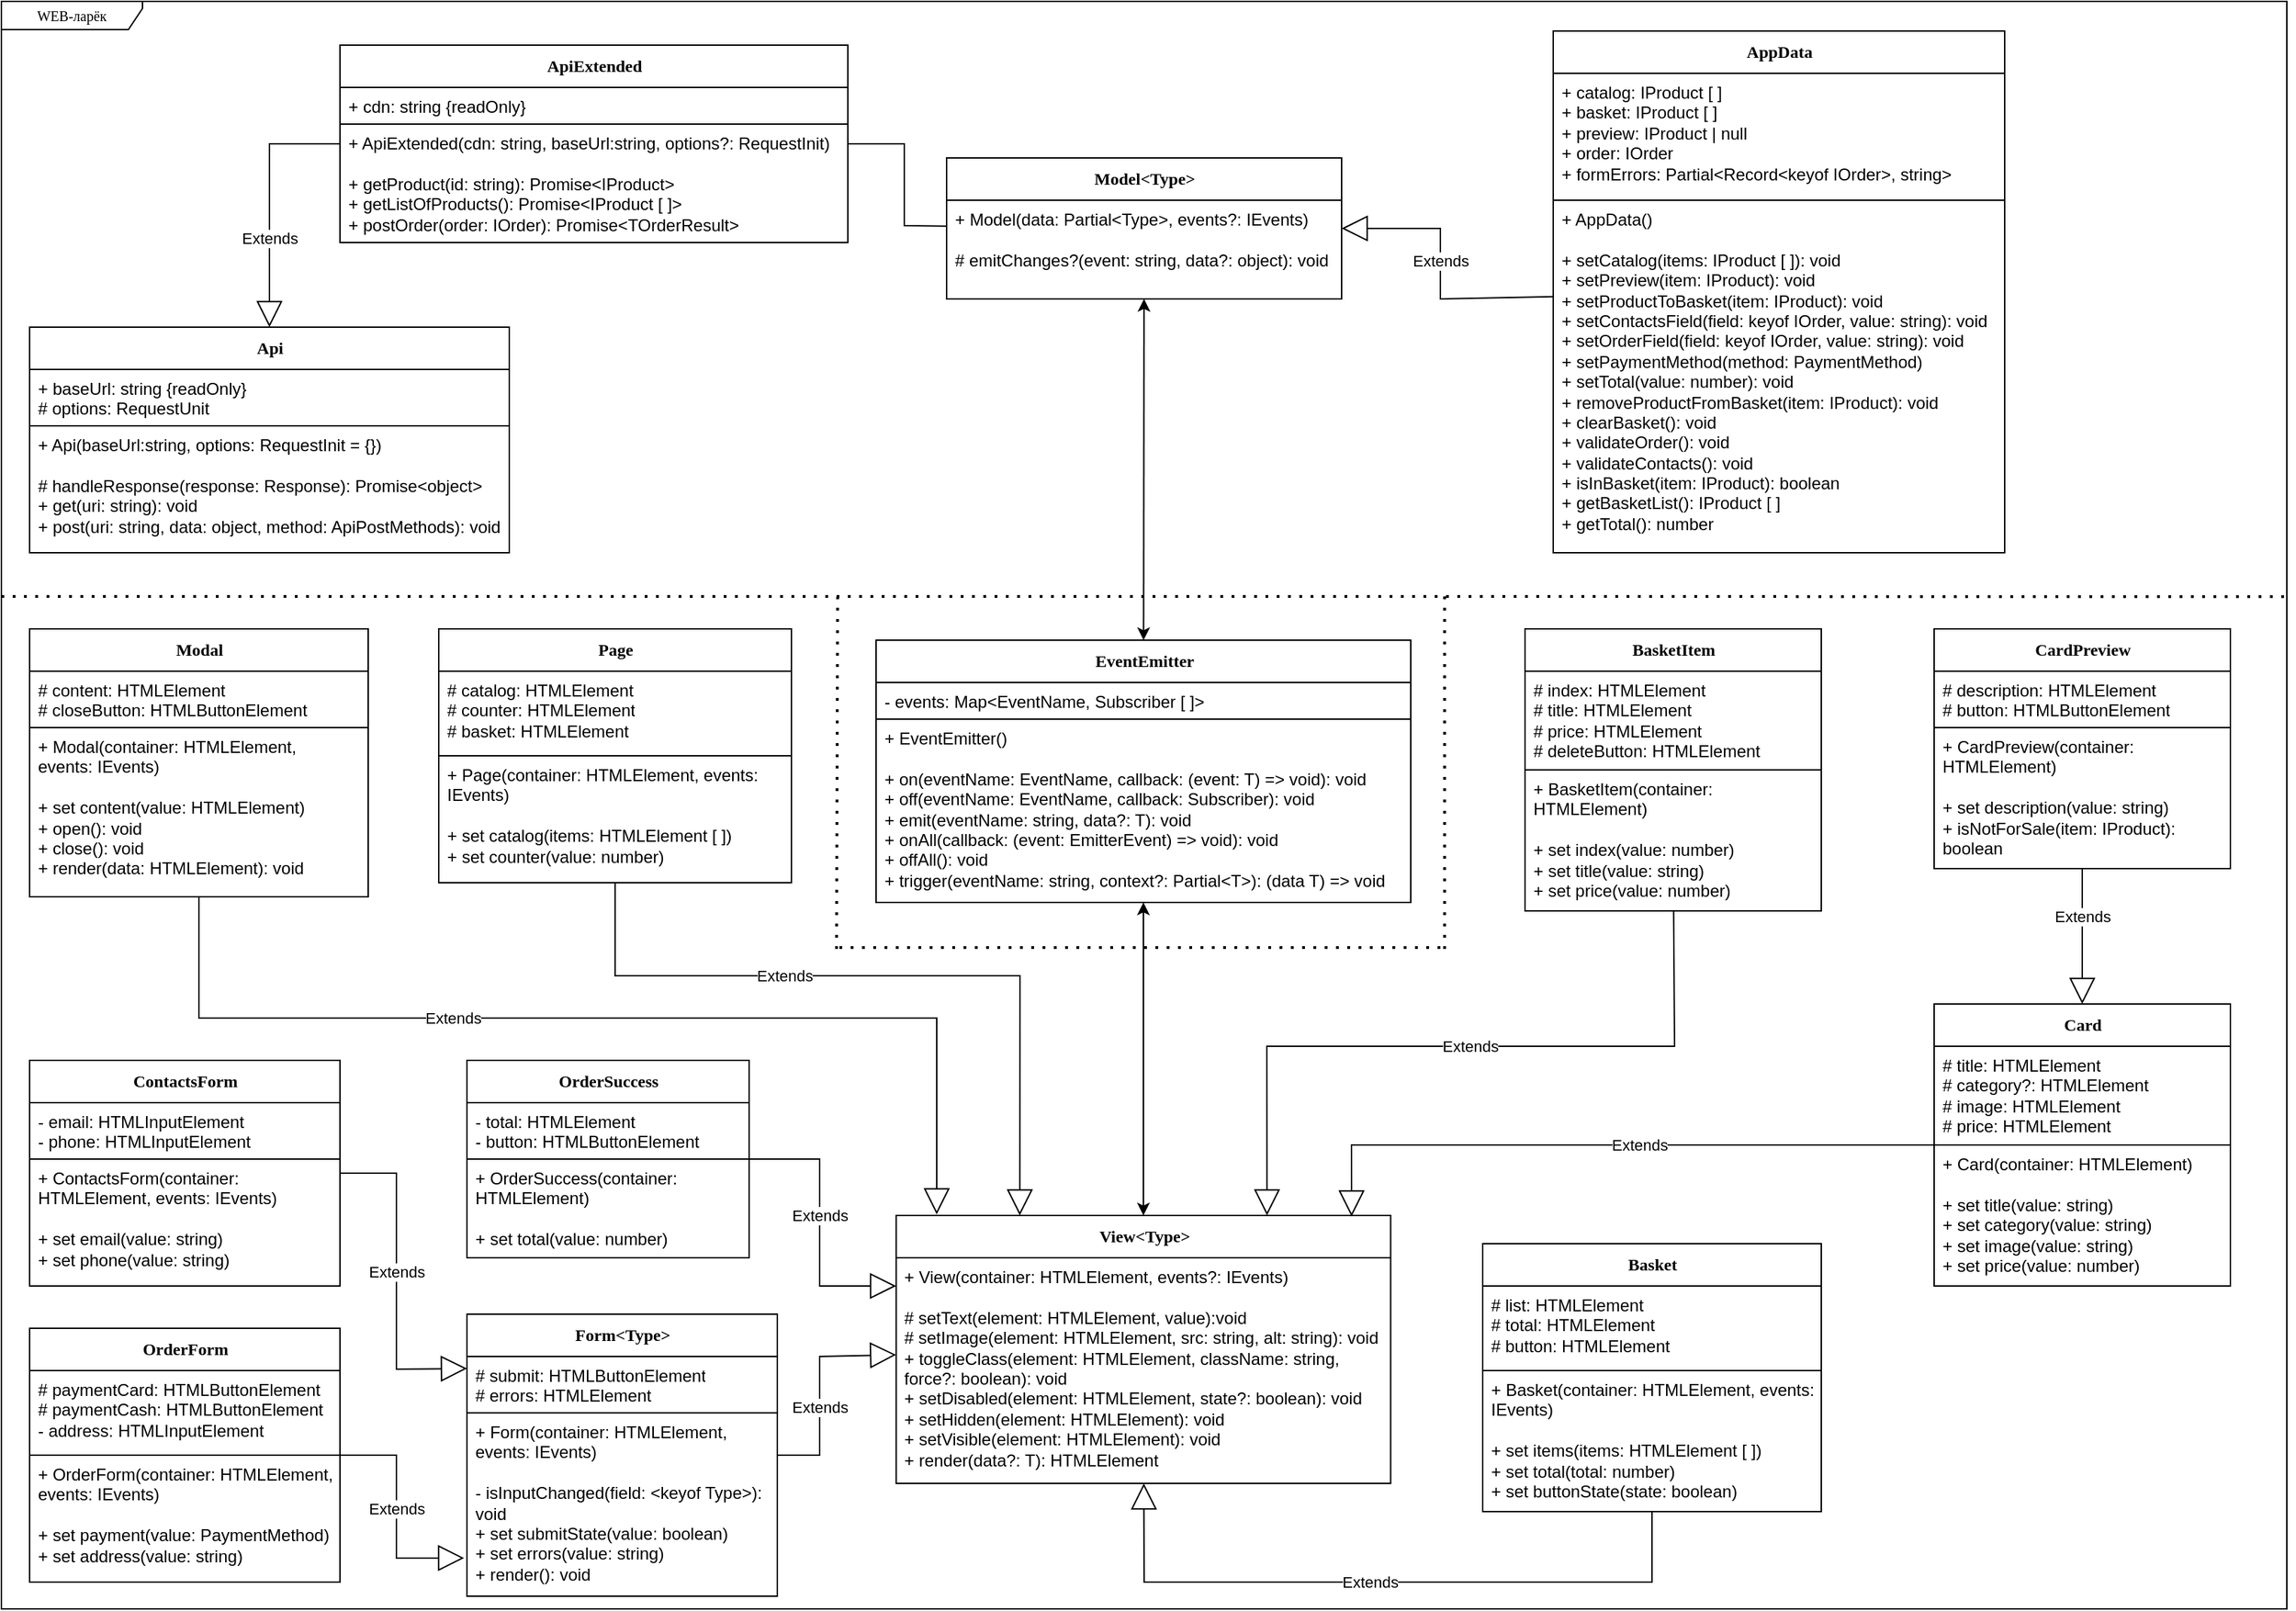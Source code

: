 <mxfile version="26.0.3">
  <diagram name="Page-1" id="c4acf3e9-155e-7222-9cf6-157b1a14988f">
    <mxGraphModel dx="2066" dy="1117" grid="1" gridSize="10" guides="1" tooltips="1" connect="1" arrows="1" fold="1" page="1" pageScale="1" pageWidth="1169" pageHeight="827" background="none" math="0" shadow="0">
      <root>
        <mxCell id="0" />
        <mxCell id="1" parent="0" />
        <mxCell id="17acba5748e5396b-1" value="WEB-ларёк" style="shape=umlFrame;whiteSpace=wrap;html=1;rounded=0;shadow=0;comic=0;labelBackgroundColor=none;strokeWidth=1;fontFamily=Verdana;fontSize=10;align=center;width=100;height=20;" parent="1" vertex="1">
          <mxGeometry x="20" y="29" width="1620" height="1140" as="geometry" />
        </mxCell>
        <mxCell id="s7E4I5nIOTm-5PLSeBIP-10" value="&lt;b&gt;&lt;font style=&quot;font-size: 12px;&quot;&gt;EventEmitter&lt;/font&gt;&lt;/b&gt;" style="swimlane;html=1;fontStyle=0;childLayout=stackLayout;horizontal=1;startSize=30;fillColor=none;horizontalStack=0;resizeParent=1;resizeLast=0;collapsible=1;marginBottom=0;swimlaneFillColor=#ffffff;rounded=0;shadow=0;comic=0;labelBackgroundColor=none;strokeWidth=1;fontFamily=Verdana;fontSize=10;align=center;" parent="1" vertex="1">
          <mxGeometry x="640" y="482" width="379" height="186" as="geometry" />
        </mxCell>
        <mxCell id="s7E4I5nIOTm-5PLSeBIP-11" value="- events: Map&amp;lt;EventName, Subscriber [ ]&amp;gt;&lt;div&gt;&lt;br&gt;&lt;/div&gt;" style="text;html=1;strokeColor=default;fillColor=none;align=left;verticalAlign=top;spacingLeft=4;spacingRight=4;whiteSpace=wrap;overflow=hidden;rotatable=0;points=[[0,0.5],[1,0.5]];portConstraint=eastwest;" parent="s7E4I5nIOTm-5PLSeBIP-10" vertex="1">
          <mxGeometry y="30" width="379" height="26" as="geometry" />
        </mxCell>
        <mxCell id="s7E4I5nIOTm-5PLSeBIP-13" value="&lt;div&gt;+ EventEmitter()&lt;/div&gt;&lt;div&gt;&lt;br&gt;&lt;/div&gt;&lt;div&gt;+ on(eventName: EventName, callback: (event: T) =&amp;gt; void): void&lt;div&gt;+ off(eventName: EventName, callback:&amp;nbsp;&lt;span style=&quot;background-color: transparent; color: light-dark(rgb(0, 0, 0), rgb(255, 255, 255));&quot;&gt;Subscriber&lt;/span&gt;&lt;span style=&quot;background-color: transparent; color: light-dark(rgb(0, 0, 0), rgb(255, 255, 255));&quot;&gt;): void&lt;/span&gt;&lt;/div&gt;&lt;/div&gt;&lt;div&gt;+ emit(eventName: string, data?: T): void&lt;/div&gt;&lt;div&gt;+ onAll(callback: (event: EmitterEvent) =&amp;gt; void): void&lt;/div&gt;&lt;div&gt;+ offAll(): void&lt;/div&gt;&lt;div&gt;+ trigger(eventName: string, context?: Partial&amp;lt;T&amp;gt;): (data T) =&amp;gt; void&lt;/div&gt;" style="text;html=1;strokeColor=none;fillColor=none;align=left;verticalAlign=top;spacingLeft=4;spacingRight=4;whiteSpace=wrap;overflow=hidden;rotatable=0;points=[[0,0.5],[1,0.5]];portConstraint=eastwest;" parent="s7E4I5nIOTm-5PLSeBIP-10" vertex="1">
          <mxGeometry y="56" width="379" height="124" as="geometry" />
        </mxCell>
        <mxCell id="vHZ6u6b2gOhaOpHHtNum-1" value="&lt;b&gt;&lt;font style=&quot;font-size: 12px;&quot;&gt;Model&amp;lt;Type&amp;gt;&lt;/font&gt;&lt;/b&gt;" style="swimlane;html=1;fontStyle=0;childLayout=stackLayout;horizontal=1;startSize=30;fillColor=none;horizontalStack=0;resizeParent=1;resizeLast=0;collapsible=1;marginBottom=0;swimlaneFillColor=#ffffff;rounded=0;shadow=0;comic=0;labelBackgroundColor=none;strokeWidth=1;fontFamily=Verdana;fontSize=10;align=center;" parent="1" vertex="1">
          <mxGeometry x="690" y="140" width="280" height="100" as="geometry" />
        </mxCell>
        <mxCell id="vHZ6u6b2gOhaOpHHtNum-3" value="&lt;div&gt;+ Model(data: Partial&amp;lt;Type&amp;gt;, events?: IEvents)&lt;/div&gt;&lt;div&gt;&lt;br&gt;&lt;/div&gt;&lt;div&gt;# emitChanges?(event: string, data?: object): void&lt;/div&gt;" style="text;html=1;strokeColor=none;fillColor=none;align=left;verticalAlign=top;spacingLeft=4;spacingRight=4;whiteSpace=wrap;overflow=hidden;rotatable=0;points=[[0,0.5],[1,0.5]];portConstraint=eastwest;" parent="vHZ6u6b2gOhaOpHHtNum-1" vertex="1">
          <mxGeometry y="30" width="280" height="60" as="geometry" />
        </mxCell>
        <mxCell id="vHZ6u6b2gOhaOpHHtNum-4" value="&lt;b&gt;&lt;font style=&quot;font-size: 12px;&quot;&gt;View&amp;lt;Type&amp;gt;&lt;/font&gt;&lt;/b&gt;" style="swimlane;html=1;fontStyle=0;childLayout=stackLayout;horizontal=1;startSize=30;fillColor=none;horizontalStack=0;resizeParent=1;resizeLast=0;collapsible=1;marginBottom=0;swimlaneFillColor=#ffffff;rounded=0;shadow=0;comic=0;labelBackgroundColor=none;strokeWidth=1;fontFamily=Verdana;fontSize=10;align=center;" parent="1" vertex="1">
          <mxGeometry x="654.25" y="890" width="350.5" height="190" as="geometry" />
        </mxCell>
        <mxCell id="vHZ6u6b2gOhaOpHHtNum-6" value="&lt;div&gt;+ View(container: HTMLElement, events?: IEvents&lt;span style=&quot;background-color: transparent; color: light-dark(rgb(0, 0, 0), rgb(255, 255, 255));&quot;&gt;)&lt;/span&gt;&lt;/div&gt;&lt;div&gt;&lt;br&gt;&lt;/div&gt;&lt;div&gt;# setText(element:&amp;nbsp;&lt;span style=&quot;background-color: transparent; color: light-dark(rgb(0, 0, 0), rgb(255, 255, 255));&quot;&gt;HTMLElement&lt;/span&gt;&lt;span style=&quot;background-color: transparent; color: light-dark(rgb(0, 0, 0), rgb(255, 255, 255));&quot;&gt;, value):void&lt;/span&gt;&lt;/div&gt;&lt;div&gt;# setImage(element:&amp;nbsp;&lt;span style=&quot;color: light-dark(rgb(0, 0, 0), rgb(255, 255, 255)); background-color: transparent;&quot;&gt;HTMLElement&lt;/span&gt;&lt;span style=&quot;color: light-dark(rgb(0, 0, 0), rgb(255, 255, 255)); background-color: transparent;&quot;&gt;, src: string, alt: string): void&lt;/span&gt;&lt;span style=&quot;background-color: transparent; color: light-dark(rgb(0, 0, 0), rgb(255, 255, 255));&quot;&gt;&lt;/span&gt;&lt;/div&gt;&lt;div&gt;+ toggleClass(element: HTMLElement, className: string, force?: boolean): void&lt;span style=&quot;background-color: transparent; color: light-dark(rgb(0, 0, 0), rgb(255, 255, 255));&quot;&gt;&lt;/span&gt;&lt;/div&gt;&lt;div&gt;+ setDisabled(element:&amp;nbsp;&lt;span style=&quot;color: light-dark(rgb(0, 0, 0), rgb(255, 255, 255)); background-color: transparent;&quot;&gt;HTMLElement&lt;/span&gt;&lt;span style=&quot;color: light-dark(rgb(0, 0, 0), rgb(255, 255, 255)); background-color: transparent;&quot;&gt;, state?: boolean): void&lt;/span&gt;&lt;span style=&quot;background-color: transparent; color: light-dark(rgb(0, 0, 0), rgb(255, 255, 255));&quot;&gt;&lt;/span&gt;&lt;/div&gt;&lt;div&gt;&lt;span style=&quot;color: light-dark(rgb(0, 0, 0), rgb(255, 255, 255)); background-color: transparent;&quot;&gt;+ setHidden(&lt;/span&gt;&lt;span style=&quot;background-color: transparent; color: light-dark(rgb(0, 0, 0), rgb(255, 255, 255));&quot;&gt;element:&amp;nbsp;&lt;/span&gt;&lt;span style=&quot;background-color: transparent; color: light-dark(rgb(0, 0, 0), rgb(255, 255, 255));&quot;&gt;HTMLElement): void&lt;/span&gt;&lt;/div&gt;&lt;div&gt;&lt;span style=&quot;background-color: transparent; color: light-dark(rgb(0, 0, 0), rgb(255, 255, 255));&quot;&gt;+ setVisible(&lt;/span&gt;&lt;span style=&quot;background-color: transparent; color: light-dark(rgb(0, 0, 0), rgb(255, 255, 255));&quot;&gt;element:&amp;nbsp;&lt;/span&gt;&lt;span style=&quot;background-color: transparent; color: light-dark(rgb(0, 0, 0), rgb(255, 255, 255));&quot;&gt;HTMLElement): void&lt;/span&gt;&lt;/div&gt;&lt;div&gt;+ render(data?: T): HTMLElement&lt;/div&gt;" style="text;html=1;strokeColor=none;fillColor=none;align=left;verticalAlign=top;spacingLeft=4;spacingRight=4;whiteSpace=wrap;overflow=hidden;rotatable=0;points=[[0,0.5],[1,0.5]];portConstraint=eastwest;" parent="vHZ6u6b2gOhaOpHHtNum-4" vertex="1">
          <mxGeometry y="30" width="350.5" height="160" as="geometry" />
        </mxCell>
        <mxCell id="vHZ6u6b2gOhaOpHHtNum-9" value="&lt;b&gt;&lt;font style=&quot;font-size: 12px;&quot;&gt;ApiExtended&lt;/font&gt;&lt;/b&gt;" style="swimlane;html=1;fontStyle=0;childLayout=stackLayout;horizontal=1;startSize=30;fillColor=none;horizontalStack=0;resizeParent=1;resizeLast=0;collapsible=1;marginBottom=0;swimlaneFillColor=#ffffff;rounded=0;shadow=0;comic=0;labelBackgroundColor=none;strokeWidth=1;fontFamily=Verdana;fontSize=10;align=center;" parent="1" vertex="1">
          <mxGeometry x="260" y="60" width="360" height="140" as="geometry" />
        </mxCell>
        <mxCell id="vHZ6u6b2gOhaOpHHtNum-10" value="+ cdn: string {readOnly}" style="text;html=1;strokeColor=default;fillColor=none;align=left;verticalAlign=top;spacingLeft=4;spacingRight=4;whiteSpace=wrap;overflow=hidden;rotatable=0;points=[[0,0.5],[1,0.5]];portConstraint=eastwest;" parent="vHZ6u6b2gOhaOpHHtNum-9" vertex="1">
          <mxGeometry y="30" width="360" height="26" as="geometry" />
        </mxCell>
        <mxCell id="vHZ6u6b2gOhaOpHHtNum-11" value="&lt;div&gt;+ ApiExtended(cdn: string, baseUrl:string, options?: RequestInit)&lt;/div&gt;&lt;div&gt;&lt;br&gt;&lt;/div&gt;+ getProduct(id: string): Promise&amp;lt;IProduct&amp;gt;&lt;div&gt;+ getListOfProducts(): Promise&amp;lt;IProduct [ ]&amp;gt;&lt;/div&gt;&lt;div&gt;+ postOrder(order: IOrder): Promise&amp;lt;TOrderResult&amp;gt;&lt;/div&gt;" style="text;html=1;strokeColor=none;fillColor=none;align=left;verticalAlign=top;spacingLeft=4;spacingRight=4;whiteSpace=wrap;overflow=hidden;rotatable=0;points=[[0,0.5],[1,0.5]];portConstraint=eastwest;" parent="vHZ6u6b2gOhaOpHHtNum-9" vertex="1">
          <mxGeometry y="56" width="360" height="84" as="geometry" />
        </mxCell>
        <mxCell id="vHZ6u6b2gOhaOpHHtNum-12" value="&lt;b&gt;&lt;font style=&quot;font-size: 12px;&quot;&gt;Api&lt;/font&gt;&lt;/b&gt;" style="swimlane;html=1;fontStyle=0;childLayout=stackLayout;horizontal=1;startSize=30;fillColor=none;horizontalStack=0;resizeParent=1;resizeLast=0;collapsible=1;marginBottom=0;swimlaneFillColor=#ffffff;rounded=0;shadow=0;comic=0;labelBackgroundColor=none;strokeWidth=1;fontFamily=Verdana;fontSize=10;align=center;" parent="1" vertex="1">
          <mxGeometry x="40" y="260" width="340" height="160" as="geometry" />
        </mxCell>
        <mxCell id="vHZ6u6b2gOhaOpHHtNum-13" value="+ baseUrl: string {readOnly}&lt;br&gt;&lt;div&gt;# options: RequestUnit&lt;/div&gt;" style="text;html=1;strokeColor=default;fillColor=none;align=left;verticalAlign=top;spacingLeft=4;spacingRight=4;whiteSpace=wrap;overflow=hidden;rotatable=0;points=[[0,0.5],[1,0.5]];portConstraint=eastwest;" parent="vHZ6u6b2gOhaOpHHtNum-12" vertex="1">
          <mxGeometry y="30" width="340" height="40" as="geometry" />
        </mxCell>
        <mxCell id="vHZ6u6b2gOhaOpHHtNum-14" value="&lt;div&gt;+ Api(baseUrl:string, options: RequestInit = {})&lt;/div&gt;&lt;div&gt;&lt;br&gt;&lt;/div&gt;&lt;div&gt;# handleResponse(response: Response): Promise&amp;lt;object&amp;gt;&lt;/div&gt;&lt;div&gt;+ get(uri: string): void&lt;/div&gt;&lt;div&gt;+ post(uri: string, data: object, method: ApiPostMethods): void&lt;/div&gt;" style="text;html=1;strokeColor=none;fillColor=none;align=left;verticalAlign=top;spacingLeft=4;spacingRight=4;whiteSpace=wrap;overflow=hidden;rotatable=0;points=[[0,0.5],[1,0.5]];portConstraint=eastwest;" parent="vHZ6u6b2gOhaOpHHtNum-12" vertex="1">
          <mxGeometry y="70" width="340" height="90" as="geometry" />
        </mxCell>
        <mxCell id="vHZ6u6b2gOhaOpHHtNum-16" value="" style="endArrow=none;dashed=1;html=1;dashPattern=1 3;strokeWidth=2;rounded=0;entryX=1.002;entryY=0.572;entryDx=0;entryDy=0;entryPerimeter=0;endSize=0;startSize=0;" parent="1" edge="1">
          <mxGeometry width="50" height="50" relative="1" as="geometry">
            <mxPoint x="20" y="451" as="sourcePoint" />
            <mxPoint x="1643.24" y="451.08" as="targetPoint" />
          </mxGeometry>
        </mxCell>
        <mxCell id="vHZ6u6b2gOhaOpHHtNum-25" value="Extends" style="endArrow=block;endSize=16;endFill=0;html=1;rounded=0;" parent="1" source="vHZ6u6b2gOhaOpHHtNum-9" target="vHZ6u6b2gOhaOpHHtNum-12" edge="1">
          <mxGeometry x="0.3" width="160" relative="1" as="geometry">
            <mxPoint x="-560" y="544" as="sourcePoint" />
            <mxPoint x="-380" y="542.51" as="targetPoint" />
            <Array as="points">
              <mxPoint x="210" y="130" />
            </Array>
            <mxPoint as="offset" />
          </mxGeometry>
        </mxCell>
        <mxCell id="vHZ6u6b2gOhaOpHHtNum-27" value="" style="endArrow=none;html=1;rounded=0;" parent="1" source="vHZ6u6b2gOhaOpHHtNum-9" target="vHZ6u6b2gOhaOpHHtNum-1" edge="1">
          <mxGeometry width="50" height="50" relative="1" as="geometry">
            <mxPoint x="630" y="148.012" as="sourcePoint" />
            <mxPoint x="688.88" y="148.6" as="targetPoint" />
            <Array as="points">
              <mxPoint x="660" y="130" />
              <mxPoint x="660" y="188" />
            </Array>
          </mxGeometry>
        </mxCell>
        <mxCell id="vHZ6u6b2gOhaOpHHtNum-36" value="&lt;b&gt;&lt;font style=&quot;font-size: 12px;&quot;&gt;AppData&lt;/font&gt;&lt;/b&gt;" style="swimlane;html=1;fontStyle=0;childLayout=stackLayout;horizontal=1;startSize=30;fillColor=none;horizontalStack=0;resizeParent=1;resizeLast=0;collapsible=1;marginBottom=0;swimlaneFillColor=#ffffff;rounded=0;shadow=0;comic=0;labelBackgroundColor=none;strokeWidth=1;fontFamily=Verdana;fontSize=10;align=center;" parent="1" vertex="1">
          <mxGeometry x="1120" y="50" width="320" height="370" as="geometry" />
        </mxCell>
        <mxCell id="vHZ6u6b2gOhaOpHHtNum-37" value="&lt;div&gt;+ catalog: IProduct [ ]&lt;/div&gt;&lt;div&gt;+ basket: IProduct [ ]&lt;/div&gt;&lt;div&gt;+ preview: IProduct | null&lt;/div&gt;&lt;div&gt;+ order: IOrder&lt;/div&gt;&lt;div&gt;+ formErrors: Partial&amp;lt;Record&amp;lt;keyof IOrder&amp;gt;, string&amp;gt;&lt;/div&gt;" style="text;html=1;strokeColor=default;fillColor=none;align=left;verticalAlign=top;spacingLeft=4;spacingRight=4;whiteSpace=wrap;overflow=hidden;rotatable=0;points=[[0,0.5],[1,0.5]];portConstraint=eastwest;" parent="vHZ6u6b2gOhaOpHHtNum-36" vertex="1">
          <mxGeometry y="30" width="320" height="90" as="geometry" />
        </mxCell>
        <mxCell id="vHZ6u6b2gOhaOpHHtNum-38" value="&lt;div&gt;+ AppData()&lt;/div&gt;&lt;div&gt;&lt;br&gt;&lt;/div&gt;&lt;div&gt;+ setCatalog(items: IProduct [ ]): void&lt;/div&gt;&lt;div&gt;+ setPreview(item: IProduct): void&lt;/div&gt;&lt;div&gt;+ setProductToBasket(item: IProduct): void&lt;/div&gt;&lt;div&gt;+ setContactsField(field: keyof IOrder, value: string): void&lt;/div&gt;&lt;div&gt;+ setOrderField(field: keyof IOrder, value: string): void&lt;/div&gt;&lt;div&gt;+ setPaymentMethod(method: PaymentMethod)&lt;/div&gt;&lt;div&gt;+ setTotal(value: number): void&lt;/div&gt;&lt;div&gt;+ removeProductFromBasket(item: IProduct): void&lt;/div&gt;&lt;div&gt;+ clearBasket(): void&lt;/div&gt;&lt;div&gt;&lt;span style=&quot;background-color: transparent; color: light-dark(rgb(0, 0, 0), rgb(255, 255, 255));&quot;&gt;+ validateOrder(): void&lt;/span&gt;&lt;/div&gt;&lt;div&gt;+ validateContacts(): void&lt;/div&gt;&lt;div&gt;&lt;span style=&quot;background-color: transparent; color: light-dark(rgb(0, 0, 0), rgb(255, 255, 255));&quot;&gt;+ isInBasket(item: IProduct): boolean&lt;/span&gt;&lt;/div&gt;&lt;div&gt;+ getBasketList(): IProduct [ ]&lt;/div&gt;&lt;div&gt;+ getTotal(): number&lt;/div&gt;" style="text;html=1;strokeColor=none;fillColor=none;align=left;verticalAlign=top;spacingLeft=4;spacingRight=4;whiteSpace=wrap;overflow=hidden;rotatable=0;points=[[0,0.5],[1,0.5]];portConstraint=eastwest;" parent="vHZ6u6b2gOhaOpHHtNum-36" vertex="1">
          <mxGeometry y="120" width="320" height="250" as="geometry" />
        </mxCell>
        <mxCell id="vHZ6u6b2gOhaOpHHtNum-39" value="&lt;b&gt;&lt;font style=&quot;font-size: 12px;&quot;&gt;Page&lt;/font&gt;&lt;/b&gt;" style="swimlane;html=1;fontStyle=0;childLayout=stackLayout;horizontal=1;startSize=30;fillColor=none;horizontalStack=0;resizeParent=1;resizeLast=0;collapsible=1;marginBottom=0;swimlaneFillColor=#ffffff;rounded=0;shadow=0;comic=0;labelBackgroundColor=none;strokeWidth=1;fontFamily=Verdana;fontSize=10;align=center;" parent="1" vertex="1">
          <mxGeometry x="330" y="474" width="250" height="180" as="geometry" />
        </mxCell>
        <mxCell id="vHZ6u6b2gOhaOpHHtNum-40" value="&lt;div&gt;&lt;span style=&quot;background-color: transparent; color: light-dark(rgb(0, 0, 0), rgb(255, 255, 255));&quot;&gt;# catalog: HTMLElement&lt;/span&gt;&lt;/div&gt;&lt;div&gt;# counter: HTMLElement&lt;/div&gt;&lt;div&gt;# basket: HTMLElement&lt;/div&gt;&lt;div&gt;&lt;br&gt;&lt;/div&gt;" style="text;html=1;strokeColor=default;fillColor=none;align=left;verticalAlign=top;spacingLeft=4;spacingRight=4;whiteSpace=wrap;overflow=hidden;rotatable=0;points=[[0,0.5],[1,0.5]];portConstraint=eastwest;" parent="vHZ6u6b2gOhaOpHHtNum-39" vertex="1">
          <mxGeometry y="30" width="250" height="60" as="geometry" />
        </mxCell>
        <mxCell id="vHZ6u6b2gOhaOpHHtNum-41" value="&lt;div&gt;+ Page(&lt;span style=&quot;background-color: transparent; color: light-dark(rgb(0, 0, 0), rgb(255, 255, 255));&quot;&gt;container: HTMLElement, events: IEvents&lt;/span&gt;&lt;span style=&quot;background-color: transparent; color: light-dark(rgb(0, 0, 0), rgb(255, 255, 255));&quot;&gt;)&lt;/span&gt;&lt;/div&gt;&lt;div&gt;&lt;br&gt;&lt;/div&gt;&lt;div&gt;+ set catalog(items: HTMLElement [ ])&lt;/div&gt;&lt;div&gt;+ set counter(value: number)&lt;/div&gt;" style="text;html=1;strokeColor=none;fillColor=none;align=left;verticalAlign=top;spacingLeft=4;spacingRight=4;whiteSpace=wrap;overflow=hidden;rotatable=0;points=[[0,0.5],[1,0.5]];portConstraint=eastwest;" parent="vHZ6u6b2gOhaOpHHtNum-39" vertex="1">
          <mxGeometry y="90" width="250" height="90" as="geometry" />
        </mxCell>
        <mxCell id="vHZ6u6b2gOhaOpHHtNum-42" value="&lt;b&gt;&lt;font style=&quot;font-size: 12px;&quot;&gt;OrderSuccess&lt;/font&gt;&lt;/b&gt;" style="swimlane;html=1;fontStyle=0;childLayout=stackLayout;horizontal=1;startSize=30;fillColor=none;horizontalStack=0;resizeParent=1;resizeLast=0;collapsible=1;marginBottom=0;swimlaneFillColor=#ffffff;rounded=0;shadow=0;comic=0;labelBackgroundColor=none;strokeWidth=1;fontFamily=Verdana;fontSize=10;align=center;" parent="1" vertex="1">
          <mxGeometry x="350" y="780" width="200" height="140" as="geometry" />
        </mxCell>
        <mxCell id="vHZ6u6b2gOhaOpHHtNum-43" value="&lt;div&gt;- total: HTMLElement&lt;/div&gt;&lt;div&gt;- button: HTMLButtonElement&lt;/div&gt;" style="text;html=1;strokeColor=default;fillColor=none;align=left;verticalAlign=top;spacingLeft=4;spacingRight=4;whiteSpace=wrap;overflow=hidden;rotatable=0;points=[[0,0.5],[1,0.5]];portConstraint=eastwest;" parent="vHZ6u6b2gOhaOpHHtNum-42" vertex="1">
          <mxGeometry y="30" width="200" height="40" as="geometry" />
        </mxCell>
        <mxCell id="vHZ6u6b2gOhaOpHHtNum-44" value="&lt;div&gt;+ OrderSuccess(&lt;span style=&quot;background-color: transparent; color: light-dark(rgb(0, 0, 0), rgb(255, 255, 255));&quot;&gt;container: HTMLElement&lt;/span&gt;&lt;span style=&quot;background-color: transparent; color: light-dark(rgb(0, 0, 0), rgb(255, 255, 255));&quot;&gt;)&lt;/span&gt;&lt;/div&gt;&lt;div&gt;&lt;br&gt;&lt;/div&gt;&lt;div&gt;+ set total(value: number)&lt;/div&gt;" style="text;html=1;strokeColor=none;fillColor=none;align=left;verticalAlign=top;spacingLeft=4;spacingRight=4;whiteSpace=wrap;overflow=hidden;rotatable=0;points=[[0,0.5],[1,0.5]];portConstraint=eastwest;" parent="vHZ6u6b2gOhaOpHHtNum-42" vertex="1">
          <mxGeometry y="70" width="200" height="70" as="geometry" />
        </mxCell>
        <mxCell id="vHZ6u6b2gOhaOpHHtNum-45" value="&lt;b&gt;&lt;font style=&quot;font-size: 12px;&quot;&gt;Basket&lt;/font&gt;&lt;/b&gt;" style="swimlane;html=1;fontStyle=0;childLayout=stackLayout;horizontal=1;startSize=30;fillColor=none;horizontalStack=0;resizeParent=1;resizeLast=0;collapsible=1;marginBottom=0;swimlaneFillColor=#ffffff;rounded=0;shadow=0;comic=0;labelBackgroundColor=none;strokeWidth=1;fontFamily=Verdana;fontSize=10;align=center;" parent="1" vertex="1">
          <mxGeometry x="1070" y="910" width="240" height="190" as="geometry" />
        </mxCell>
        <mxCell id="vHZ6u6b2gOhaOpHHtNum-46" value="&lt;div&gt;# list: HTMLElement&lt;/div&gt;&lt;div&gt;# total: HTMLElement&lt;/div&gt;&lt;div&gt;# button: HTMLElement&lt;/div&gt;" style="text;html=1;strokeColor=default;fillColor=none;align=left;verticalAlign=top;spacingLeft=4;spacingRight=4;whiteSpace=wrap;overflow=hidden;rotatable=0;points=[[0,0.5],[1,0.5]];portConstraint=eastwest;" parent="vHZ6u6b2gOhaOpHHtNum-45" vertex="1">
          <mxGeometry y="30" width="240" height="60" as="geometry" />
        </mxCell>
        <mxCell id="vHZ6u6b2gOhaOpHHtNum-47" value="&lt;div&gt;+ Basket(container: HTMLElement, events: IEvents)&lt;/div&gt;&lt;div&gt;&lt;br&gt;&lt;/div&gt;&lt;div&gt;+ set items(items: HTMLElement [ ])&lt;/div&gt;&lt;div&gt;+ set total(total: number)&lt;/div&gt;&lt;div&gt;+ set buttonState(state: boolean)&lt;/div&gt;" style="text;html=1;strokeColor=none;fillColor=none;align=left;verticalAlign=top;spacingLeft=4;spacingRight=4;whiteSpace=wrap;overflow=hidden;rotatable=0;points=[[0,0.5],[1,0.5]];portConstraint=eastwest;" parent="vHZ6u6b2gOhaOpHHtNum-45" vertex="1">
          <mxGeometry y="90" width="240" height="100" as="geometry" />
        </mxCell>
        <mxCell id="vHZ6u6b2gOhaOpHHtNum-48" value="&lt;b&gt;&lt;font style=&quot;font-size: 12px;&quot;&gt;Modal&lt;/font&gt;&lt;/b&gt;" style="swimlane;html=1;fontStyle=0;childLayout=stackLayout;horizontal=1;startSize=30;fillColor=none;horizontalStack=0;resizeParent=1;resizeLast=0;collapsible=1;marginBottom=0;swimlaneFillColor=#ffffff;rounded=0;shadow=0;comic=0;labelBackgroundColor=none;strokeWidth=1;fontFamily=Verdana;fontSize=10;align=center;" parent="1" vertex="1">
          <mxGeometry x="40" y="474" width="240" height="190" as="geometry" />
        </mxCell>
        <mxCell id="vHZ6u6b2gOhaOpHHtNum-49" value="&lt;div&gt;&lt;span style=&quot;background-color: transparent; color: light-dark(rgb(0, 0, 0), rgb(255, 255, 255));&quot;&gt;# content: HTMLElement&lt;/span&gt;&lt;/div&gt;&lt;div&gt;&lt;span style=&quot;background-color: transparent; color: light-dark(rgb(0, 0, 0), rgb(255, 255, 255));&quot;&gt;#&lt;/span&gt;&lt;span style=&quot;background-color: transparent; color: light-dark(rgb(0, 0, 0), rgb(255, 255, 255));&quot;&gt;&amp;nbsp;&lt;/span&gt;&lt;span style=&quot;background-color: transparent; color: light-dark(rgb(0, 0, 0), rgb(255, 255, 255));&quot;&gt;closeButton: HTMLButtonElement&lt;/span&gt;&lt;/div&gt;&lt;div&gt;&lt;br&gt;&lt;/div&gt;" style="text;html=1;strokeColor=default;fillColor=none;align=left;verticalAlign=top;spacingLeft=4;spacingRight=4;whiteSpace=wrap;overflow=hidden;rotatable=0;points=[[0,0.5],[1,0.5]];portConstraint=eastwest;" parent="vHZ6u6b2gOhaOpHHtNum-48" vertex="1">
          <mxGeometry y="30" width="240" height="40" as="geometry" />
        </mxCell>
        <mxCell id="vHZ6u6b2gOhaOpHHtNum-50" value="&lt;div&gt;+ Modal(&lt;span style=&quot;background-color: transparent; color: light-dark(rgb(0, 0, 0), rgb(255, 255, 255));&quot;&gt;container: HTMLElement,&amp;nbsp;&lt;/span&gt;&lt;/div&gt;&lt;div&gt;&lt;span style=&quot;background-color: transparent; color: light-dark(rgb(0, 0, 0), rgb(255, 255, 255));&quot;&gt;events: IEvents&lt;/span&gt;&lt;span style=&quot;background-color: transparent; color: light-dark(rgb(0, 0, 0), rgb(255, 255, 255));&quot;&gt;)&lt;/span&gt;&lt;/div&gt;&lt;div&gt;&lt;br&gt;&lt;/div&gt;&lt;div&gt;+ set content(value:&amp;nbsp;&lt;span style=&quot;background-color: transparent; color: light-dark(rgb(0, 0, 0), rgb(255, 255, 255));&quot;&gt;HTMLElement&lt;/span&gt;&lt;span style=&quot;background-color: transparent; color: light-dark(rgb(0, 0, 0), rgb(255, 255, 255));&quot;&gt;)&lt;/span&gt;&lt;/div&gt;&lt;div&gt;+ open(): void&lt;/div&gt;&lt;div&gt;+ close(): void&lt;/div&gt;&lt;div&gt;+ render(data:&amp;nbsp;&lt;span style=&quot;background-color: transparent; color: light-dark(rgb(0, 0, 0), rgb(255, 255, 255));&quot;&gt;HTMLElement&lt;/span&gt;&lt;span style=&quot;background-color: transparent; color: light-dark(rgb(0, 0, 0), rgb(255, 255, 255));&quot;&gt;): void&lt;/span&gt;&lt;/div&gt;" style="text;html=1;strokeColor=none;fillColor=none;align=left;verticalAlign=top;spacingLeft=4;spacingRight=4;whiteSpace=wrap;overflow=hidden;rotatable=0;points=[[0,0.5],[1,0.5]];portConstraint=eastwest;" parent="vHZ6u6b2gOhaOpHHtNum-48" vertex="1">
          <mxGeometry y="70" width="240" height="120" as="geometry" />
        </mxCell>
        <mxCell id="vHZ6u6b2gOhaOpHHtNum-51" value="&lt;b&gt;&lt;font style=&quot;font-size: 12px;&quot;&gt;Form&amp;lt;Type&amp;gt;&lt;/font&gt;&lt;/b&gt;" style="swimlane;html=1;fontStyle=0;childLayout=stackLayout;horizontal=1;startSize=30;fillColor=none;horizontalStack=0;resizeParent=1;resizeLast=0;collapsible=1;marginBottom=0;swimlaneFillColor=#ffffff;rounded=0;shadow=0;comic=0;labelBackgroundColor=none;strokeWidth=1;fontFamily=Verdana;fontSize=10;align=center;" parent="1" vertex="1">
          <mxGeometry x="350" y="960" width="220" height="200" as="geometry" />
        </mxCell>
        <mxCell id="vHZ6u6b2gOhaOpHHtNum-52" value="&lt;div&gt;# submit: HTMLButtonElement&lt;/div&gt;&lt;div&gt;# errors: HTMLElement&lt;/div&gt;&lt;div&gt;&lt;br&gt;&lt;/div&gt;" style="text;html=1;strokeColor=default;fillColor=none;align=left;verticalAlign=top;spacingLeft=4;spacingRight=4;whiteSpace=wrap;overflow=hidden;rotatable=0;points=[[0,0.5],[1,0.5]];portConstraint=eastwest;" parent="vHZ6u6b2gOhaOpHHtNum-51" vertex="1">
          <mxGeometry y="30" width="220" height="40" as="geometry" />
        </mxCell>
        <mxCell id="vHZ6u6b2gOhaOpHHtNum-53" value="&lt;div&gt;+ Form(&lt;span style=&quot;background-color: transparent; color: light-dark(rgb(0, 0, 0), rgb(255, 255, 255));&quot;&gt;container: HTMLElement, events: IEvents&lt;/span&gt;&lt;span style=&quot;background-color: transparent; color: light-dark(rgb(0, 0, 0), rgb(255, 255, 255));&quot;&gt;)&lt;/span&gt;&lt;/div&gt;&lt;div&gt;&lt;br&gt;&lt;/div&gt;&lt;div&gt;- isInputChanged(field: &amp;lt;keyof Type&amp;gt;): void&lt;/div&gt;&lt;div&gt;+ set submitState(value: boolean)&lt;/div&gt;&lt;div&gt;+ set errors(value: string)&lt;/div&gt;&lt;div&gt;+ render(): void&lt;/div&gt;" style="text;html=1;strokeColor=none;fillColor=none;align=left;verticalAlign=top;spacingLeft=4;spacingRight=4;whiteSpace=wrap;overflow=hidden;rotatable=0;points=[[0,0.5],[1,0.5]];portConstraint=eastwest;" parent="vHZ6u6b2gOhaOpHHtNum-51" vertex="1">
          <mxGeometry y="70" width="220" height="120" as="geometry" />
        </mxCell>
        <mxCell id="vHZ6u6b2gOhaOpHHtNum-54" value="&lt;b&gt;&lt;font style=&quot;font-size: 12px;&quot;&gt;OrderForm&lt;/font&gt;&lt;/b&gt;" style="swimlane;html=1;fontStyle=0;childLayout=stackLayout;horizontal=1;startSize=30;fillColor=none;horizontalStack=0;resizeParent=1;resizeLast=0;collapsible=1;marginBottom=0;swimlaneFillColor=#ffffff;rounded=0;shadow=0;comic=0;labelBackgroundColor=none;strokeWidth=1;fontFamily=Verdana;fontSize=10;align=center;" parent="1" vertex="1">
          <mxGeometry x="40" y="970" width="220" height="180" as="geometry" />
        </mxCell>
        <mxCell id="vHZ6u6b2gOhaOpHHtNum-55" value="&lt;div&gt;# paymentCard: HTMLButtonElement&lt;/div&gt;&lt;div&gt;# paymentCash: HTMLButtonElement&lt;/div&gt;&lt;div&gt;- address: HTMLInputElement&lt;/div&gt;" style="text;html=1;strokeColor=default;fillColor=none;align=left;verticalAlign=top;spacingLeft=4;spacingRight=4;whiteSpace=wrap;overflow=hidden;rotatable=0;points=[[0,0.5],[1,0.5]];portConstraint=eastwest;" parent="vHZ6u6b2gOhaOpHHtNum-54" vertex="1">
          <mxGeometry y="30" width="220" height="60" as="geometry" />
        </mxCell>
        <mxCell id="vHZ6u6b2gOhaOpHHtNum-56" value="&lt;div&gt;+ OrderForm(&lt;span style=&quot;background-color: transparent; color: light-dark(rgb(0, 0, 0), rgb(255, 255, 255));&quot;&gt;container: HTMLElement, events: IEvents&lt;/span&gt;&lt;span style=&quot;background-color: transparent; color: light-dark(rgb(0, 0, 0), rgb(255, 255, 255));&quot;&gt;)&lt;/span&gt;&lt;/div&gt;&lt;div&gt;&lt;br&gt;&lt;/div&gt;&lt;div&gt;+ set payment(value: PaymentMethod)&lt;/div&gt;&lt;div&gt;+ set address(value: string)&lt;/div&gt;" style="text;html=1;strokeColor=none;fillColor=none;align=left;verticalAlign=top;spacingLeft=4;spacingRight=4;whiteSpace=wrap;overflow=hidden;rotatable=0;points=[[0,0.5],[1,0.5]];portConstraint=eastwest;" parent="vHZ6u6b2gOhaOpHHtNum-54" vertex="1">
          <mxGeometry y="90" width="220" height="90" as="geometry" />
        </mxCell>
        <mxCell id="vHZ6u6b2gOhaOpHHtNum-57" value="&lt;b&gt;&lt;font style=&quot;font-size: 12px;&quot;&gt;ContactsForm&lt;/font&gt;&lt;/b&gt;" style="swimlane;html=1;fontStyle=0;childLayout=stackLayout;horizontal=1;startSize=30;fillColor=none;horizontalStack=0;resizeParent=1;resizeLast=0;collapsible=1;marginBottom=0;swimlaneFillColor=#ffffff;rounded=0;shadow=0;comic=0;labelBackgroundColor=none;strokeWidth=1;fontFamily=Verdana;fontSize=10;align=center;" parent="1" vertex="1">
          <mxGeometry x="40" y="780" width="220" height="160" as="geometry" />
        </mxCell>
        <mxCell id="vHZ6u6b2gOhaOpHHtNum-58" value="&lt;div&gt;- email: HTMLInputElement&lt;/div&gt;&lt;div&gt;- phone: HTMLInputElement&lt;/div&gt;" style="text;html=1;strokeColor=default;fillColor=none;align=left;verticalAlign=top;spacingLeft=4;spacingRight=4;whiteSpace=wrap;overflow=hidden;rotatable=0;points=[[0,0.5],[1,0.5]];portConstraint=eastwest;" parent="vHZ6u6b2gOhaOpHHtNum-57" vertex="1">
          <mxGeometry y="30" width="220" height="40" as="geometry" />
        </mxCell>
        <mxCell id="vHZ6u6b2gOhaOpHHtNum-59" value="&lt;div&gt;+ ContactsForm(&lt;span style=&quot;background-color: transparent; color: light-dark(rgb(0, 0, 0), rgb(255, 255, 255));&quot;&gt;container: HTMLElement, events: IEvents&lt;/span&gt;&lt;span style=&quot;background-color: transparent; color: light-dark(rgb(0, 0, 0), rgb(255, 255, 255));&quot;&gt;)&lt;/span&gt;&lt;/div&gt;&lt;div&gt;&lt;br&gt;&lt;/div&gt;&lt;div&gt;+ set email(value: string)&lt;/div&gt;&lt;div&gt;+ set phone(value: string)&lt;/div&gt;" style="text;html=1;strokeColor=none;fillColor=none;align=left;verticalAlign=top;spacingLeft=4;spacingRight=4;whiteSpace=wrap;overflow=hidden;rotatable=0;points=[[0,0.5],[1,0.5]];portConstraint=eastwest;" parent="vHZ6u6b2gOhaOpHHtNum-57" vertex="1">
          <mxGeometry y="70" width="220" height="90" as="geometry" />
        </mxCell>
        <mxCell id="vHZ6u6b2gOhaOpHHtNum-61" value="&lt;b&gt;&lt;font style=&quot;font-size: 12px;&quot;&gt;Card&lt;/font&gt;&lt;/b&gt;" style="swimlane;html=1;fontStyle=0;childLayout=stackLayout;horizontal=1;startSize=30;fillColor=none;horizontalStack=0;resizeParent=1;resizeLast=0;collapsible=1;marginBottom=0;swimlaneFillColor=#ffffff;rounded=0;shadow=0;comic=0;labelBackgroundColor=none;strokeWidth=1;fontFamily=Verdana;fontSize=10;align=center;" parent="1" vertex="1">
          <mxGeometry x="1390" y="740" width="210" height="200" as="geometry" />
        </mxCell>
        <mxCell id="vHZ6u6b2gOhaOpHHtNum-62" value="&lt;div&gt;# title: HTMLElement&lt;/div&gt;&lt;div&gt;&lt;span style=&quot;background-color: transparent; color: light-dark(rgb(0, 0, 0), rgb(255, 255, 255));&quot;&gt;# category?: HTMLElement&lt;/span&gt;&lt;/div&gt;&lt;div&gt;# image: HTMLElement&lt;/div&gt;&lt;div&gt;# price: HTMLElement&lt;/div&gt;" style="text;html=1;strokeColor=default;fillColor=none;align=left;verticalAlign=top;spacingLeft=4;spacingRight=4;whiteSpace=wrap;overflow=hidden;rotatable=0;points=[[0,0.5],[1,0.5]];portConstraint=eastwest;" parent="vHZ6u6b2gOhaOpHHtNum-61" vertex="1">
          <mxGeometry y="30" width="210" height="70" as="geometry" />
        </mxCell>
        <mxCell id="vHZ6u6b2gOhaOpHHtNum-63" value="&lt;div&gt;+ Card(&lt;span style=&quot;background-color: transparent; color: light-dark(rgb(0, 0, 0), rgb(255, 255, 255));&quot;&gt;container: HTMLElement&lt;/span&gt;&lt;span style=&quot;background-color: transparent; color: light-dark(rgb(0, 0, 0), rgb(255, 255, 255));&quot;&gt;)&lt;/span&gt;&lt;/div&gt;&lt;div&gt;&lt;br&gt;&lt;/div&gt;&lt;div&gt;+ set title(value: string)&lt;/div&gt;&lt;div&gt;+ set category(value: string)&lt;/div&gt;&lt;div&gt;+ set image(value: string)&lt;/div&gt;&lt;div&gt;+ set price(value: number)&lt;/div&gt;" style="text;html=1;strokeColor=none;fillColor=none;align=left;verticalAlign=top;spacingLeft=4;spacingRight=4;whiteSpace=wrap;overflow=hidden;rotatable=0;points=[[0,0.5],[1,0.5]];portConstraint=eastwest;" parent="vHZ6u6b2gOhaOpHHtNum-61" vertex="1">
          <mxGeometry y="100" width="210" height="100" as="geometry" />
        </mxCell>
        <mxCell id="vHZ6u6b2gOhaOpHHtNum-64" value="&lt;b&gt;&lt;font style=&quot;font-size: 12px;&quot;&gt;CardPreview&lt;/font&gt;&lt;/b&gt;" style="swimlane;html=1;fontStyle=0;childLayout=stackLayout;horizontal=1;startSize=30;fillColor=none;horizontalStack=0;resizeParent=1;resizeLast=0;collapsible=1;marginBottom=0;swimlaneFillColor=#ffffff;rounded=0;shadow=0;comic=0;labelBackgroundColor=none;strokeWidth=1;fontFamily=Verdana;fontSize=10;align=center;" parent="1" vertex="1">
          <mxGeometry x="1390" y="474" width="210" height="170" as="geometry" />
        </mxCell>
        <mxCell id="vHZ6u6b2gOhaOpHHtNum-65" value="&lt;div&gt;# description: HTMLElement&lt;/div&gt;&lt;div&gt;# button: HTMLButtonElement&lt;/div&gt;" style="text;html=1;strokeColor=default;fillColor=none;align=left;verticalAlign=top;spacingLeft=4;spacingRight=4;whiteSpace=wrap;overflow=hidden;rotatable=0;points=[[0,0.5],[1,0.5]];portConstraint=eastwest;" parent="vHZ6u6b2gOhaOpHHtNum-64" vertex="1">
          <mxGeometry y="30" width="210" height="40" as="geometry" />
        </mxCell>
        <mxCell id="vHZ6u6b2gOhaOpHHtNum-66" value="&lt;div&gt;+ CardPreview(&lt;span style=&quot;background-color: transparent; color: light-dark(rgb(0, 0, 0), rgb(255, 255, 255));&quot;&gt;container: HTMLElement&lt;/span&gt;&lt;span style=&quot;background-color: transparent; color: light-dark(rgb(0, 0, 0), rgb(255, 255, 255));&quot;&gt;)&lt;/span&gt;&lt;/div&gt;&lt;div&gt;&lt;br&gt;&lt;/div&gt;&lt;div&gt;+ set description(value: string)&lt;/div&gt;&lt;div&gt;+ isNotForSale(item: IProduct): boolean&lt;/div&gt;" style="text;html=1;strokeColor=none;fillColor=none;align=left;verticalAlign=top;spacingLeft=4;spacingRight=4;whiteSpace=wrap;overflow=hidden;rotatable=0;points=[[0,0.5],[1,0.5]];portConstraint=eastwest;" parent="vHZ6u6b2gOhaOpHHtNum-64" vertex="1">
          <mxGeometry y="70" width="210" height="100" as="geometry" />
        </mxCell>
        <mxCell id="vHZ6u6b2gOhaOpHHtNum-67" value="&lt;b&gt;&lt;font style=&quot;font-size: 12px;&quot;&gt;BasketItem&lt;/font&gt;&lt;/b&gt;" style="swimlane;html=1;fontStyle=0;childLayout=stackLayout;horizontal=1;startSize=30;fillColor=none;horizontalStack=0;resizeParent=1;resizeLast=0;collapsible=1;marginBottom=0;swimlaneFillColor=#ffffff;rounded=0;shadow=0;comic=0;labelBackgroundColor=none;strokeWidth=1;fontFamily=Verdana;fontSize=10;align=center;" parent="1" vertex="1">
          <mxGeometry x="1100" y="474" width="210" height="200" as="geometry" />
        </mxCell>
        <mxCell id="vHZ6u6b2gOhaOpHHtNum-68" value="&lt;div&gt;# index: HTMLElement&lt;/div&gt;&lt;div&gt;# title: HTMLElement&lt;/div&gt;&lt;div&gt;# price: HTMLElement&lt;/div&gt;&lt;div&gt;# deleteButton: HTMLElement&lt;/div&gt;" style="text;html=1;strokeColor=default;fillColor=none;align=left;verticalAlign=top;spacingLeft=4;spacingRight=4;whiteSpace=wrap;overflow=hidden;rotatable=0;points=[[0,0.5],[1,0.5]];portConstraint=eastwest;" parent="vHZ6u6b2gOhaOpHHtNum-67" vertex="1">
          <mxGeometry y="30" width="210" height="70" as="geometry" />
        </mxCell>
        <mxCell id="vHZ6u6b2gOhaOpHHtNum-69" value="&lt;div&gt;+ BasketItem(&lt;span style=&quot;background-color: transparent; color: light-dark(rgb(0, 0, 0), rgb(255, 255, 255));&quot;&gt;container: HTMLElement&lt;/span&gt;&lt;span style=&quot;background-color: transparent; color: light-dark(rgb(0, 0, 0), rgb(255, 255, 255));&quot;&gt;)&lt;/span&gt;&lt;/div&gt;&lt;div&gt;&lt;br&gt;&lt;/div&gt;&lt;div&gt;+ set index(value: number)&lt;/div&gt;&lt;div&gt;+ set title(value: string)&lt;/div&gt;&lt;div&gt;+ set price(value: number)&lt;/div&gt;" style="text;html=1;strokeColor=none;fillColor=none;align=left;verticalAlign=top;spacingLeft=4;spacingRight=4;whiteSpace=wrap;overflow=hidden;rotatable=0;points=[[0,0.5],[1,0.5]];portConstraint=eastwest;" parent="vHZ6u6b2gOhaOpHHtNum-67" vertex="1">
          <mxGeometry y="100" width="210" height="100" as="geometry" />
        </mxCell>
        <mxCell id="vHZ6u6b2gOhaOpHHtNum-70" value="" style="endArrow=none;dashed=1;html=1;dashPattern=1 3;strokeWidth=2;rounded=0;entryX=0.377;entryY=0.353;entryDx=0;entryDy=0;entryPerimeter=0;" parent="1" edge="1">
          <mxGeometry width="50" height="50" relative="1" as="geometry">
            <mxPoint x="612" y="701" as="sourcePoint" />
            <mxPoint x="612.74" y="451.42" as="targetPoint" />
          </mxGeometry>
        </mxCell>
        <mxCell id="vHZ6u6b2gOhaOpHHtNum-72" value="" style="endArrow=none;dashed=1;html=1;dashPattern=1 3;strokeWidth=2;rounded=0;" parent="1" edge="1">
          <mxGeometry width="50" height="50" relative="1" as="geometry">
            <mxPoint x="1040" y="700" as="sourcePoint" />
            <mxPoint x="613" y="700" as="targetPoint" />
          </mxGeometry>
        </mxCell>
        <mxCell id="vHZ6u6b2gOhaOpHHtNum-74" value="" style="endArrow=none;dashed=1;html=1;dashPattern=1 3;strokeWidth=2;rounded=0;" parent="1" edge="1">
          <mxGeometry width="50" height="50" relative="1" as="geometry">
            <mxPoint x="1043" y="701" as="sourcePoint" />
            <mxPoint x="1043" y="451" as="targetPoint" />
          </mxGeometry>
        </mxCell>
        <mxCell id="vHZ6u6b2gOhaOpHHtNum-76" value="" style="endArrow=classic;startArrow=classic;html=1;rounded=0;" parent="1" source="s7E4I5nIOTm-5PLSeBIP-10" target="vHZ6u6b2gOhaOpHHtNum-1" edge="1">
          <mxGeometry width="50" height="50" relative="1" as="geometry">
            <mxPoint x="860" y="430" as="sourcePoint" />
            <mxPoint x="910" y="380" as="targetPoint" />
          </mxGeometry>
        </mxCell>
        <mxCell id="vHZ6u6b2gOhaOpHHtNum-77" value="" style="endArrow=classic;startArrow=classic;html=1;rounded=0;" parent="1" source="s7E4I5nIOTm-5PLSeBIP-10" target="vHZ6u6b2gOhaOpHHtNum-4" edge="1">
          <mxGeometry width="50" height="50" relative="1" as="geometry">
            <mxPoint x="860" y="430" as="sourcePoint" />
            <mxPoint x="910" y="380" as="targetPoint" />
          </mxGeometry>
        </mxCell>
        <mxCell id="vHZ6u6b2gOhaOpHHtNum-78" value="Extends" style="endArrow=block;endSize=16;endFill=0;html=1;rounded=0;" parent="1" source="vHZ6u6b2gOhaOpHHtNum-36" target="vHZ6u6b2gOhaOpHHtNum-1" edge="1">
          <mxGeometry x="0.07" width="160" relative="1" as="geometry">
            <mxPoint x="800" y="300" as="sourcePoint" />
            <mxPoint x="960" y="300" as="targetPoint" />
            <Array as="points">
              <mxPoint x="1040" y="240" />
              <mxPoint x="1040" y="190" />
            </Array>
            <mxPoint as="offset" />
          </mxGeometry>
        </mxCell>
        <mxCell id="vHZ6u6b2gOhaOpHHtNum-81" value="Extends" style="endArrow=block;endSize=16;endFill=0;html=1;rounded=0;" parent="1" source="vHZ6u6b2gOhaOpHHtNum-45" target="vHZ6u6b2gOhaOpHHtNum-4" edge="1">
          <mxGeometry x="0.043" width="160" relative="1" as="geometry">
            <mxPoint x="800" y="700" as="sourcePoint" />
            <mxPoint x="960" y="700" as="targetPoint" />
            <Array as="points">
              <mxPoint x="1190" y="1150" />
              <mxPoint x="830" y="1150" />
            </Array>
            <mxPoint as="offset" />
          </mxGeometry>
        </mxCell>
        <mxCell id="vHZ6u6b2gOhaOpHHtNum-82" value="Extends" style="endArrow=block;endSize=16;endFill=0;html=1;rounded=0;entryX=0.75;entryY=0;entryDx=0;entryDy=0;" parent="1" source="vHZ6u6b2gOhaOpHHtNum-69" target="vHZ6u6b2gOhaOpHHtNum-4" edge="1">
          <mxGeometry x="-0.043" width="160" relative="1" as="geometry">
            <mxPoint x="1690" y="840" as="sourcePoint" />
            <mxPoint x="1510" y="795" as="targetPoint" />
            <Array as="points">
              <mxPoint x="1206" y="770" />
              <mxPoint x="917" y="770" />
            </Array>
            <mxPoint as="offset" />
          </mxGeometry>
        </mxCell>
        <mxCell id="vHZ6u6b2gOhaOpHHtNum-83" value="Extends" style="endArrow=block;endSize=16;endFill=0;html=1;rounded=0;exitX=0.5;exitY=1;exitDx=0;exitDy=0;entryX=0.5;entryY=0;entryDx=0;entryDy=0;" parent="1" source="vHZ6u6b2gOhaOpHHtNum-64" target="vHZ6u6b2gOhaOpHHtNum-61" edge="1">
          <mxGeometry x="-0.289" width="160" relative="1" as="geometry">
            <mxPoint x="1720" y="760" as="sourcePoint" />
            <mxPoint x="1540" y="715" as="targetPoint" />
            <Array as="points" />
            <mxPoint as="offset" />
          </mxGeometry>
        </mxCell>
        <mxCell id="vHZ6u6b2gOhaOpHHtNum-84" value="Extends" style="endArrow=block;endSize=16;endFill=0;html=1;rounded=0;entryX=0.921;entryY=0.004;entryDx=0;entryDy=0;entryPerimeter=0;" parent="1" source="vHZ6u6b2gOhaOpHHtNum-61" target="vHZ6u6b2gOhaOpHHtNum-4" edge="1">
          <mxGeometry x="-0.098" width="160" relative="1" as="geometry">
            <mxPoint x="1660" y="920" as="sourcePoint" />
            <mxPoint x="1480" y="875" as="targetPoint" />
            <Array as="points">
              <mxPoint x="977" y="840" />
            </Array>
            <mxPoint as="offset" />
          </mxGeometry>
        </mxCell>
        <mxCell id="vHZ6u6b2gOhaOpHHtNum-85" value="Extends" style="endArrow=block;endSize=16;endFill=0;html=1;rounded=0;entryX=-0.009;entryY=0.858;entryDx=0;entryDy=0;entryPerimeter=0;" parent="1" source="vHZ6u6b2gOhaOpHHtNum-54" target="vHZ6u6b2gOhaOpHHtNum-53" edge="1">
          <mxGeometry x="-0.035" width="160" relative="1" as="geometry">
            <mxPoint x="-70" y="960" as="sourcePoint" />
            <mxPoint x="-250" y="915" as="targetPoint" />
            <Array as="points">
              <mxPoint x="300" y="1060" />
              <mxPoint x="300" y="1133" />
            </Array>
            <mxPoint as="offset" />
          </mxGeometry>
        </mxCell>
        <mxCell id="vHZ6u6b2gOhaOpHHtNum-86" value="Extends" style="endArrow=block;endSize=16;endFill=0;html=1;rounded=0;entryX=0;entryY=0.214;entryDx=0;entryDy=0;entryPerimeter=0;" parent="1" source="vHZ6u6b2gOhaOpHHtNum-57" target="vHZ6u6b2gOhaOpHHtNum-52" edge="1">
          <mxGeometry x="-0.045" width="160" relative="1" as="geometry">
            <mxPoint x="-50" y="910" as="sourcePoint" />
            <mxPoint x="-230" y="865" as="targetPoint" />
            <Array as="points">
              <mxPoint x="300" y="860" />
              <mxPoint x="300" y="999" />
            </Array>
            <mxPoint as="offset" />
          </mxGeometry>
        </mxCell>
        <mxCell id="vHZ6u6b2gOhaOpHHtNum-87" value="Extends" style="endArrow=block;endSize=16;endFill=0;html=1;rounded=0;" parent="1" source="vHZ6u6b2gOhaOpHHtNum-51" target="vHZ6u6b2gOhaOpHHtNum-4" edge="1">
          <mxGeometry x="-0.168" width="160" relative="1" as="geometry">
            <mxPoint x="-60" y="830" as="sourcePoint" />
            <mxPoint x="-240" y="785" as="targetPoint" />
            <Array as="points">
              <mxPoint x="600" y="1060" />
              <mxPoint x="600" y="990" />
            </Array>
            <mxPoint as="offset" />
          </mxGeometry>
        </mxCell>
        <mxCell id="vHZ6u6b2gOhaOpHHtNum-88" value="Extends" style="endArrow=block;endSize=16;endFill=0;html=1;rounded=0;entryX=0;entryY=0.5;entryDx=0;entryDy=0;" parent="1" source="vHZ6u6b2gOhaOpHHtNum-42" edge="1">
          <mxGeometry x="-0.073" width="160" relative="1" as="geometry">
            <mxPoint x="-100" y="750" as="sourcePoint" />
            <mxPoint x="654.25" y="940" as="targetPoint" />
            <Array as="points">
              <mxPoint x="600" y="850" />
              <mxPoint x="600" y="940" />
            </Array>
            <mxPoint as="offset" />
          </mxGeometry>
        </mxCell>
        <mxCell id="vHZ6u6b2gOhaOpHHtNum-89" value="Extends" style="endArrow=block;endSize=16;endFill=0;html=1;rounded=0;entryX=0.082;entryY=-0.004;entryDx=0;entryDy=0;entryPerimeter=0;" parent="1" source="vHZ6u6b2gOhaOpHHtNum-48" target="vHZ6u6b2gOhaOpHHtNum-4" edge="1">
          <mxGeometry x="-0.289" width="160" relative="1" as="geometry">
            <mxPoint x="-100" y="690" as="sourcePoint" />
            <mxPoint x="-280" y="645" as="targetPoint" />
            <Array as="points">
              <mxPoint x="160" y="750" />
              <mxPoint x="683" y="750" />
            </Array>
            <mxPoint as="offset" />
          </mxGeometry>
        </mxCell>
        <mxCell id="vHZ6u6b2gOhaOpHHtNum-90" value="Extends" style="endArrow=block;endSize=16;endFill=0;html=1;rounded=0;entryX=0.25;entryY=0;entryDx=0;entryDy=0;" parent="1" source="vHZ6u6b2gOhaOpHHtNum-39" target="vHZ6u6b2gOhaOpHHtNum-4" edge="1">
          <mxGeometry x="-0.289" width="160" relative="1" as="geometry">
            <mxPoint x="-180" y="560" as="sourcePoint" />
            <mxPoint x="-360" y="515" as="targetPoint" />
            <Array as="points">
              <mxPoint x="455" y="720" />
              <mxPoint x="742" y="720" />
            </Array>
            <mxPoint as="offset" />
          </mxGeometry>
        </mxCell>
      </root>
    </mxGraphModel>
  </diagram>
</mxfile>
